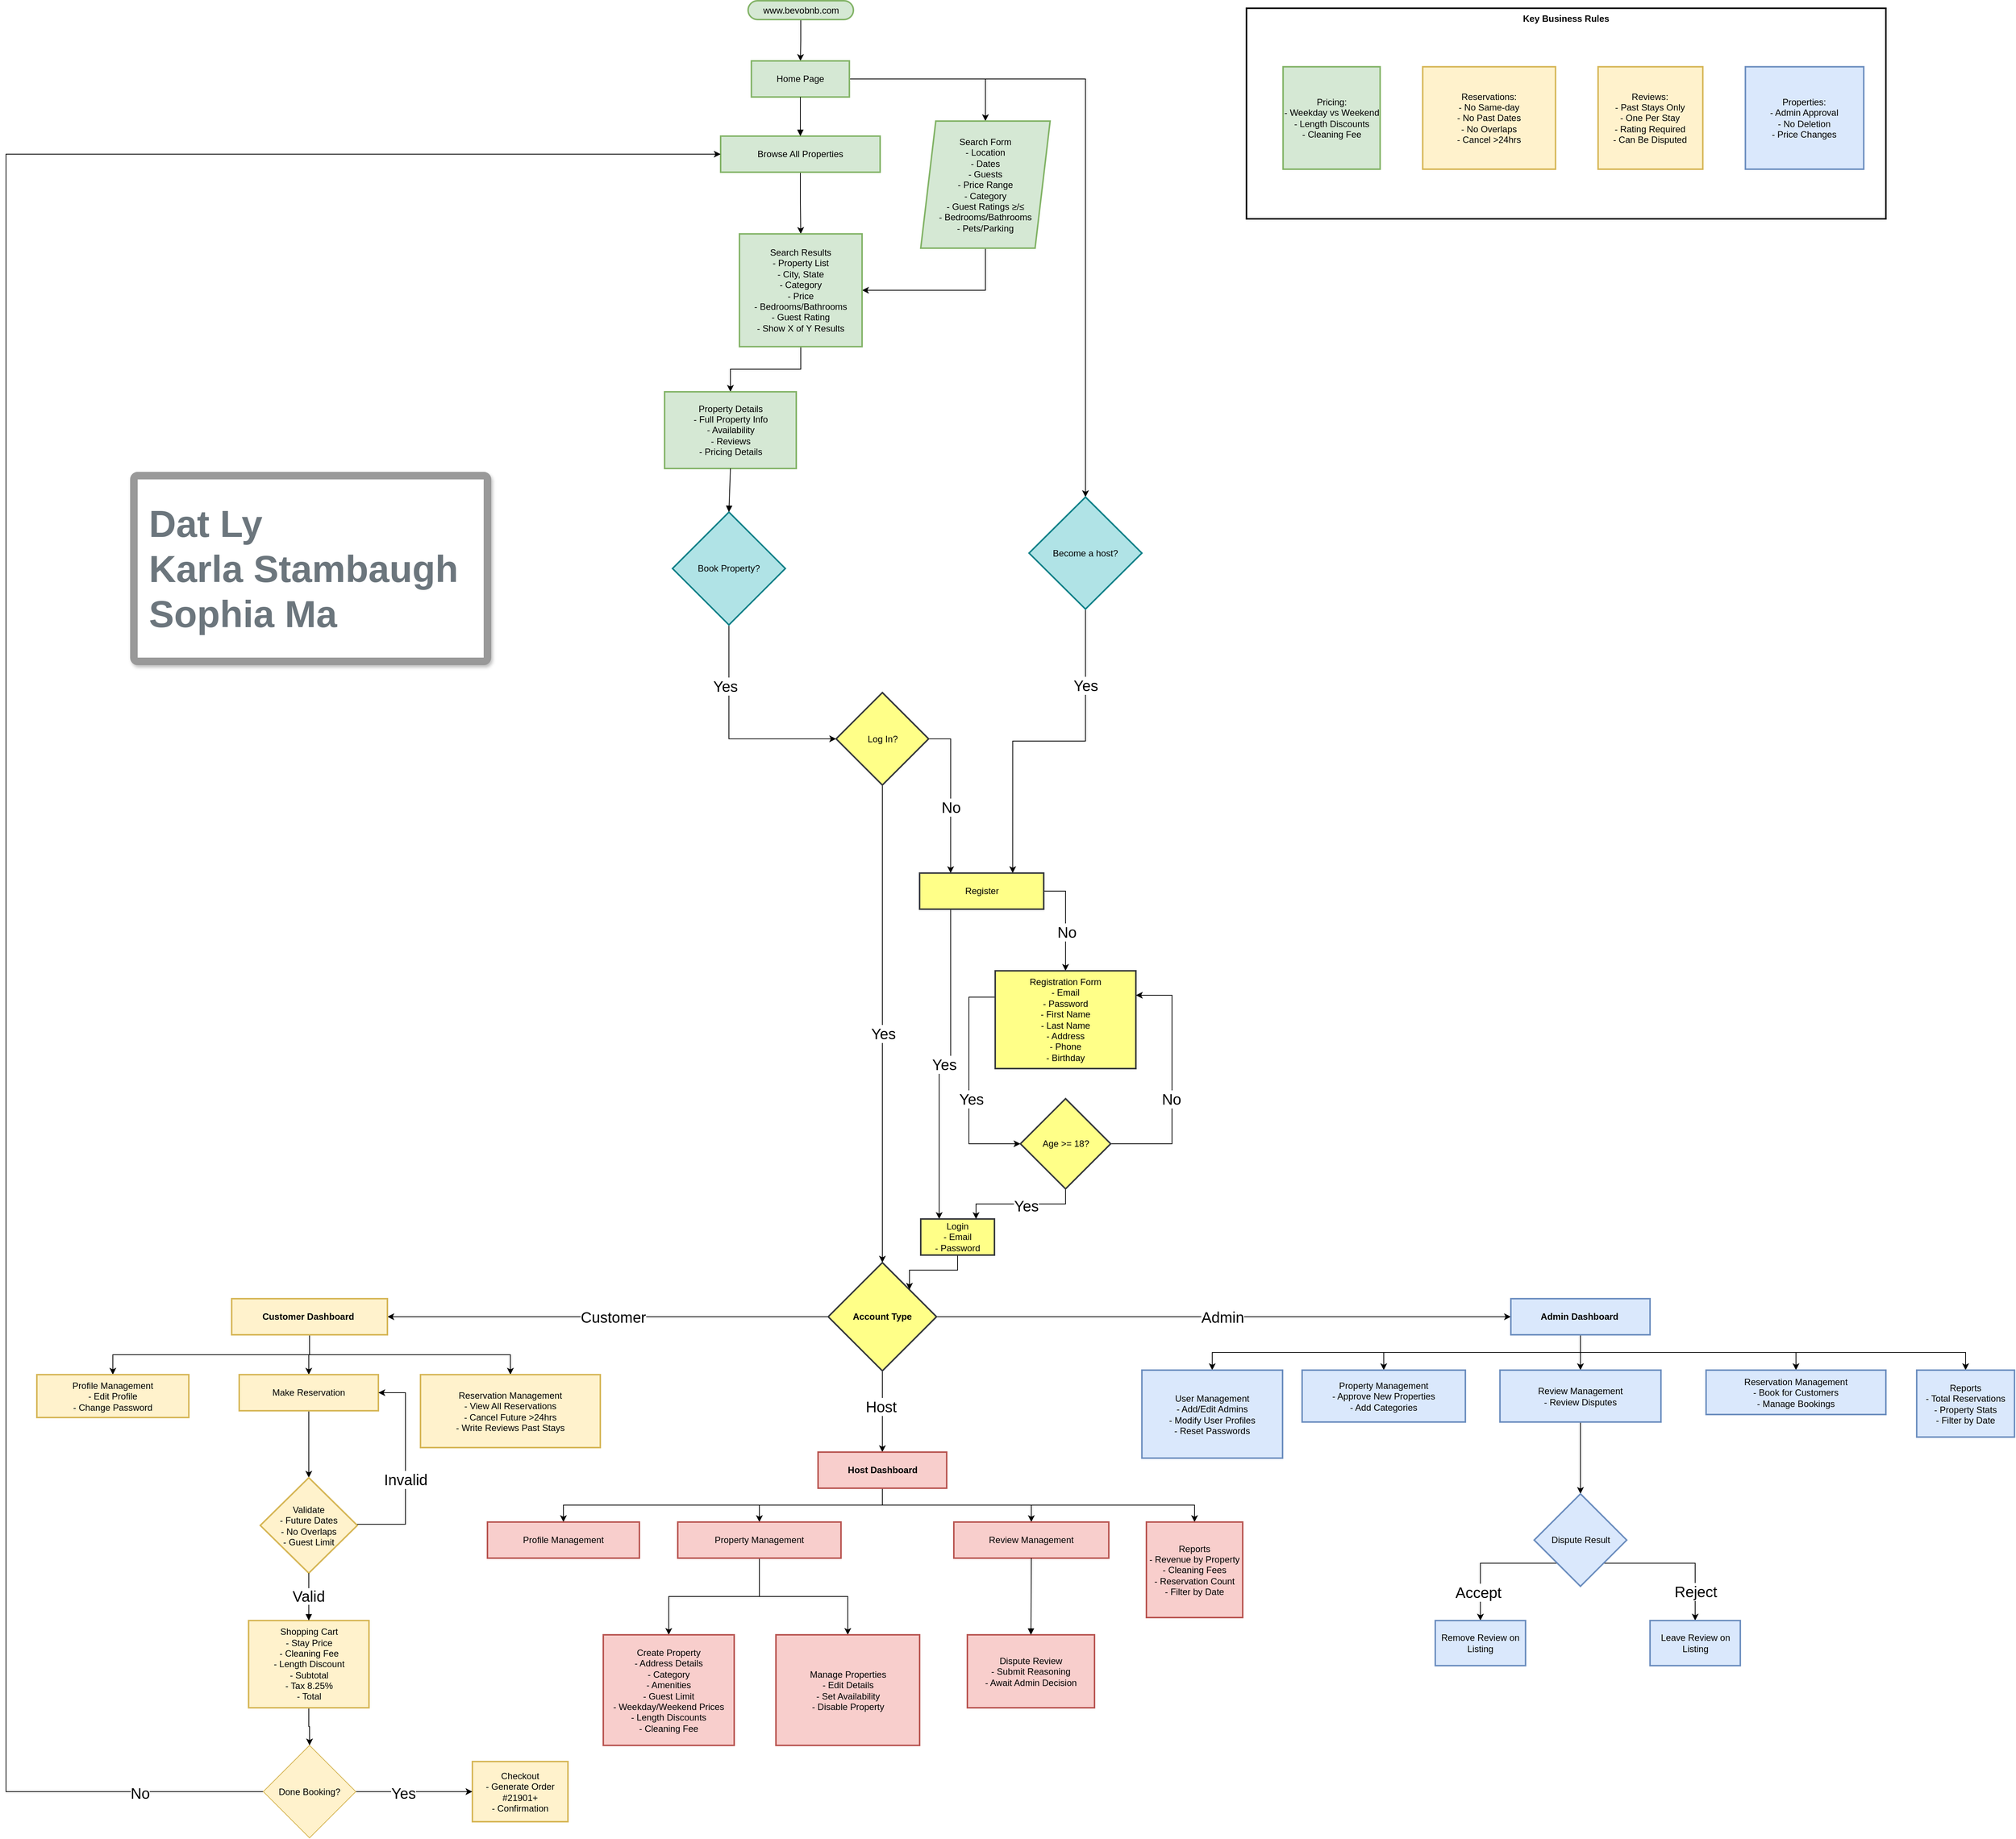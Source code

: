 <mxfile version="24.8.6">
  <diagram name="Page-1" id="edf60f1a-56cd-e834-aa8a-f176f3a09ee4">
    <mxGraphModel dx="344" dy="833" grid="1" gridSize="10" guides="1" tooltips="1" connect="1" arrows="1" fold="1" page="1" pageScale="1" pageWidth="1100" pageHeight="850" background="#ffffff" math="0" shadow="0">
      <root>
        <mxCell id="0" />
        <mxCell id="1" parent="0" />
        <mxCell id="Gl0--Jm81ZW1MnWWy5Dy-243" value="Key Business Rules" style="whiteSpace=wrap;strokeWidth=2;verticalAlign=top;fontStyle=1" parent="1" vertex="1">
          <mxGeometry x="2809" y="790" width="850" height="280" as="geometry" />
        </mxCell>
        <mxCell id="Gl0--Jm81ZW1MnWWy5Dy-244" value="Pricing:&#xa;            - Weekday vs Weekend&#xa;            - Length Discounts&#xa;            - Cleaning Fee" style="whiteSpace=wrap;strokeWidth=2;fillColor=#d5e8d4;strokeColor=#82b366;" parent="Gl0--Jm81ZW1MnWWy5Dy-243" vertex="1">
          <mxGeometry x="48.668" y="77.778" width="129.028" height="136.204" as="geometry" />
        </mxCell>
        <mxCell id="Gl0--Jm81ZW1MnWWy5Dy-245" value="Reservations:&#xa;            - No Same-day&#xa;            - No Past Dates&#xa;            - No Overlaps&#xa;            - Cancel &gt;24hrs" style="whiteSpace=wrap;strokeWidth=2;fillColor=#fff2cc;strokeColor=#d6b656;" parent="Gl0--Jm81ZW1MnWWy5Dy-243" vertex="1">
          <mxGeometry x="234.288" y="77.778" width="176.565" height="136.204" as="geometry" />
        </mxCell>
        <mxCell id="Gl0--Jm81ZW1MnWWy5Dy-246" value="Reviews:&#xa;            - Past Stays Only&#xa;            - One Per Stay&#xa;            - Rating Required&#xa;            - Can Be Disputed" style="whiteSpace=wrap;strokeWidth=2;fillColor=#fff2cc;strokeColor=#d6b656;" parent="Gl0--Jm81ZW1MnWWy5Dy-243" vertex="1">
          <mxGeometry x="467.443" y="77.778" width="139.214" height="136.204" as="geometry" />
        </mxCell>
        <mxCell id="Gl0--Jm81ZW1MnWWy5Dy-247" value="Properties:&#xa;            - Admin Approval&#xa;            - No Deletion&#xa;            - Price Changes" style="whiteSpace=wrap;strokeWidth=2;fillColor=#dae8fc;strokeColor=#6c8ebf;" parent="Gl0--Jm81ZW1MnWWy5Dy-243" vertex="1">
          <mxGeometry x="663.249" y="77.778" width="157.324" height="136.204" as="geometry" />
        </mxCell>
        <mxCell id="Gl0--Jm81ZW1MnWWy5Dy-326" style="edgeStyle=orthogonalEdgeStyle;rounded=0;orthogonalLoop=1;jettySize=auto;html=1;exitX=0.5;exitY=1;exitDx=0;exitDy=0;" parent="1" source="Gl0--Jm81ZW1MnWWy5Dy-248" target="Gl0--Jm81ZW1MnWWy5Dy-249" edge="1">
          <mxGeometry relative="1" as="geometry" />
        </mxCell>
        <mxCell id="Gl0--Jm81ZW1MnWWy5Dy-248" value="www.bevobnb.com" style="rounded=1;whiteSpace=wrap;arcSize=50;strokeWidth=2;fillColor=#d5e8d4;strokeColor=#82b366;" parent="1" vertex="1">
          <mxGeometry x="2146.5" y="780" width="140" height="25" as="geometry" />
        </mxCell>
        <mxCell id="iuBZZuS8pLZ8sflKGtsd-25" style="edgeStyle=orthogonalEdgeStyle;rounded=0;orthogonalLoop=1;jettySize=auto;html=1;exitX=1;exitY=0.5;exitDx=0;exitDy=0;entryX=0.5;entryY=0;entryDx=0;entryDy=0;" edge="1" parent="1" source="Gl0--Jm81ZW1MnWWy5Dy-249" target="Gl0--Jm81ZW1MnWWy5Dy-250">
          <mxGeometry relative="1" as="geometry" />
        </mxCell>
        <mxCell id="iuBZZuS8pLZ8sflKGtsd-26" style="edgeStyle=orthogonalEdgeStyle;rounded=0;orthogonalLoop=1;jettySize=auto;html=1;exitX=1;exitY=0.5;exitDx=0;exitDy=0;entryX=0.5;entryY=0;entryDx=0;entryDy=0;" edge="1" parent="1" source="Gl0--Jm81ZW1MnWWy5Dy-249" target="Gl0--Jm81ZW1MnWWy5Dy-256">
          <mxGeometry relative="1" as="geometry" />
        </mxCell>
        <mxCell id="Gl0--Jm81ZW1MnWWy5Dy-249" value="Home Page" style="whiteSpace=wrap;strokeWidth=2;fillColor=#d5e8d4;strokeColor=#82b366;" parent="1" vertex="1">
          <mxGeometry x="2150.87" y="860" width="130.25" height="48" as="geometry" />
        </mxCell>
        <mxCell id="iuBZZuS8pLZ8sflKGtsd-28" style="edgeStyle=orthogonalEdgeStyle;rounded=0;orthogonalLoop=1;jettySize=auto;html=1;entryX=1;entryY=0.5;entryDx=0;entryDy=0;" edge="1" parent="1" source="Gl0--Jm81ZW1MnWWy5Dy-250" target="Gl0--Jm81ZW1MnWWy5Dy-252">
          <mxGeometry relative="1" as="geometry">
            <Array as="points">
              <mxPoint x="2462" y="1165" />
            </Array>
          </mxGeometry>
        </mxCell>
        <mxCell id="Gl0--Jm81ZW1MnWWy5Dy-250" value="Search Form&#xa;        - Location&#xa;        - Dates&#xa;        - Guests&#xa;        - Price Range&#xa;        - Category&#xa;        - Guest Ratings ≥/≤&#xa;        - Bedrooms/Bathrooms&#xa;        - Pets/Parking" style="shape=parallelogram;perimeter=parallelogramPerimeter;fixedSize=1;strokeWidth=2;whiteSpace=wrap;fillColor=#d5e8d4;strokeColor=#82b366;" parent="1" vertex="1">
          <mxGeometry x="2376" y="940" width="172" height="169" as="geometry" />
        </mxCell>
        <mxCell id="iuBZZuS8pLZ8sflKGtsd-27" style="edgeStyle=orthogonalEdgeStyle;rounded=0;orthogonalLoop=1;jettySize=auto;html=1;exitX=0.5;exitY=1;exitDx=0;exitDy=0;entryX=0.5;entryY=0;entryDx=0;entryDy=0;" edge="1" parent="1" source="Gl0--Jm81ZW1MnWWy5Dy-251" target="Gl0--Jm81ZW1MnWWy5Dy-252">
          <mxGeometry relative="1" as="geometry" />
        </mxCell>
        <mxCell id="Gl0--Jm81ZW1MnWWy5Dy-251" value="Browse All Properties" style="whiteSpace=wrap;strokeWidth=2;fillColor=#d5e8d4;strokeColor=#82b366;" parent="1" vertex="1">
          <mxGeometry x="2110" y="960" width="212" height="48" as="geometry" />
        </mxCell>
        <mxCell id="Gl0--Jm81ZW1MnWWy5Dy-423" style="edgeStyle=orthogonalEdgeStyle;rounded=0;orthogonalLoop=1;jettySize=auto;html=1;exitX=0.5;exitY=1;exitDx=0;exitDy=0;entryX=0.5;entryY=0;entryDx=0;entryDy=0;" parent="1" source="Gl0--Jm81ZW1MnWWy5Dy-252" target="Gl0--Jm81ZW1MnWWy5Dy-253" edge="1">
          <mxGeometry relative="1" as="geometry" />
        </mxCell>
        <mxCell id="Gl0--Jm81ZW1MnWWy5Dy-252" value="Search Results&#xa;        - Property List&#xa;        - City, State&#xa;        - Category&#xa;        - Price&#xa;        - Bedrooms/Bathrooms&#xa;        - Guest Rating&#xa;        - Show X of Y Results" style="whiteSpace=wrap;strokeWidth=2;fillColor=#d5e8d4;strokeColor=#82b366;" parent="1" vertex="1">
          <mxGeometry x="2135" y="1090" width="163" height="150" as="geometry" />
        </mxCell>
        <mxCell id="Gl0--Jm81ZW1MnWWy5Dy-253" value="Property Details&#xa;        - Full Property Info&#xa;        - Availability&#xa;        - Reviews&#xa;        - Pricing Details" style="whiteSpace=wrap;strokeWidth=2;fillColor=#d5e8d4;strokeColor=#82b366;" parent="1" vertex="1">
          <mxGeometry x="2035.5" y="1300" width="175" height="102" as="geometry" />
        </mxCell>
        <mxCell id="Gl0--Jm81ZW1MnWWy5Dy-427" style="edgeStyle=orthogonalEdgeStyle;rounded=0;orthogonalLoop=1;jettySize=auto;html=1;exitX=0.5;exitY=1;exitDx=0;exitDy=0;entryX=0;entryY=0.5;entryDx=0;entryDy=0;" parent="1" source="Gl0--Jm81ZW1MnWWy5Dy-254" target="Gl0--Jm81ZW1MnWWy5Dy-255" edge="1">
          <mxGeometry relative="1" as="geometry" />
        </mxCell>
        <mxCell id="Gl0--Jm81ZW1MnWWy5Dy-435" value="&lt;span style=&quot;font-size: 20px;&quot;&gt;Yes&lt;/span&gt;" style="edgeLabel;html=1;align=center;verticalAlign=middle;resizable=0;points=[];fontSize=20;fontStyle=0" parent="Gl0--Jm81ZW1MnWWy5Dy-427" vertex="1" connectable="0">
          <mxGeometry x="-0.459" y="-5" relative="1" as="geometry">
            <mxPoint y="1" as="offset" />
          </mxGeometry>
        </mxCell>
        <mxCell id="Gl0--Jm81ZW1MnWWy5Dy-254" value="Book Property?" style="rhombus;strokeWidth=2;whiteSpace=wrap;fillColor=#b0e3e6;strokeColor=#0e8088;" parent="1" vertex="1">
          <mxGeometry x="2046" y="1460" width="150" height="150" as="geometry" />
        </mxCell>
        <mxCell id="Gl0--Jm81ZW1MnWWy5Dy-447" style="edgeStyle=orthogonalEdgeStyle;rounded=0;orthogonalLoop=1;jettySize=auto;html=1;exitX=0.5;exitY=1;exitDx=0;exitDy=0;entryX=0.5;entryY=0;entryDx=0;entryDy=0;" parent="1" source="Gl0--Jm81ZW1MnWWy5Dy-255" target="Gl0--Jm81ZW1MnWWy5Dy-259" edge="1">
          <mxGeometry relative="1" as="geometry" />
        </mxCell>
        <mxCell id="Gl0--Jm81ZW1MnWWy5Dy-489" value="Yes" style="edgeLabel;html=1;align=center;verticalAlign=middle;resizable=0;points=[];fontSize=20;" parent="Gl0--Jm81ZW1MnWWy5Dy-447" vertex="1" connectable="0">
          <mxGeometry x="0.036" y="1" relative="1" as="geometry">
            <mxPoint y="1" as="offset" />
          </mxGeometry>
        </mxCell>
        <mxCell id="iuBZZuS8pLZ8sflKGtsd-30" style="edgeStyle=orthogonalEdgeStyle;rounded=0;orthogonalLoop=1;jettySize=auto;html=1;exitX=1;exitY=0.5;exitDx=0;exitDy=0;entryX=0.25;entryY=0;entryDx=0;entryDy=0;" edge="1" parent="1" source="Gl0--Jm81ZW1MnWWy5Dy-255" target="Gl0--Jm81ZW1MnWWy5Dy-258">
          <mxGeometry relative="1" as="geometry" />
        </mxCell>
        <mxCell id="iuBZZuS8pLZ8sflKGtsd-41" value="No" style="edgeLabel;html=1;align=center;verticalAlign=middle;resizable=0;points=[];fontSize=20;" vertex="1" connectable="0" parent="iuBZZuS8pLZ8sflKGtsd-30">
          <mxGeometry x="0.151" relative="1" as="geometry">
            <mxPoint as="offset" />
          </mxGeometry>
        </mxCell>
        <mxCell id="Gl0--Jm81ZW1MnWWy5Dy-255" value="Log In?" style="rhombus;strokeWidth=2;whiteSpace=wrap;fillColor=#ffff88;strokeColor=#36393d;" parent="1" vertex="1">
          <mxGeometry x="2263.5" y="1700" width="123" height="123" as="geometry" />
        </mxCell>
        <mxCell id="iuBZZuS8pLZ8sflKGtsd-21" style="edgeStyle=orthogonalEdgeStyle;rounded=0;orthogonalLoop=1;jettySize=auto;html=1;entryX=0.75;entryY=0;entryDx=0;entryDy=0;" edge="1" parent="1" source="Gl0--Jm81ZW1MnWWy5Dy-256" target="Gl0--Jm81ZW1MnWWy5Dy-258">
          <mxGeometry relative="1" as="geometry" />
        </mxCell>
        <mxCell id="iuBZZuS8pLZ8sflKGtsd-40" value="Yes" style="edgeLabel;html=1;align=center;verticalAlign=middle;resizable=0;points=[];fontSize=20;" vertex="1" connectable="0" parent="iuBZZuS8pLZ8sflKGtsd-21">
          <mxGeometry x="-0.556" y="-3" relative="1" as="geometry">
            <mxPoint x="3" y="1" as="offset" />
          </mxGeometry>
        </mxCell>
        <mxCell id="Gl0--Jm81ZW1MnWWy5Dy-256" value="Become a host?" style="rhombus;strokeWidth=2;whiteSpace=wrap;fillColor=#b0e3e6;strokeColor=#0e8088;" parent="1" vertex="1">
          <mxGeometry x="2520" y="1440" width="150" height="149" as="geometry" />
        </mxCell>
        <mxCell id="Gl0--Jm81ZW1MnWWy5Dy-448" style="edgeStyle=orthogonalEdgeStyle;rounded=0;orthogonalLoop=1;jettySize=auto;html=1;exitX=0.25;exitY=1;exitDx=0;exitDy=0;entryX=0.25;entryY=0;entryDx=0;entryDy=0;" parent="1" source="Gl0--Jm81ZW1MnWWy5Dy-258" target="Gl0--Jm81ZW1MnWWy5Dy-261" edge="1">
          <mxGeometry relative="1" as="geometry" />
        </mxCell>
        <mxCell id="Gl0--Jm81ZW1MnWWy5Dy-495" value="Yes" style="edgeLabel;html=1;align=center;verticalAlign=middle;resizable=0;points=[];fontSize=20;" parent="Gl0--Jm81ZW1MnWWy5Dy-448" vertex="1" connectable="0">
          <mxGeometry x="0.008" relative="1" as="geometry">
            <mxPoint as="offset" />
          </mxGeometry>
        </mxCell>
        <mxCell id="Gl0--Jm81ZW1MnWWy5Dy-493" style="edgeStyle=orthogonalEdgeStyle;rounded=0;orthogonalLoop=1;jettySize=auto;html=1;exitX=1;exitY=0.5;exitDx=0;exitDy=0;entryX=0.5;entryY=0;entryDx=0;entryDy=0;" parent="1" source="Gl0--Jm81ZW1MnWWy5Dy-258" target="Gl0--Jm81ZW1MnWWy5Dy-260" edge="1">
          <mxGeometry relative="1" as="geometry" />
        </mxCell>
        <mxCell id="Gl0--Jm81ZW1MnWWy5Dy-494" value="No" style="edgeLabel;html=1;align=center;verticalAlign=middle;resizable=0;points=[];fontSize=20;" parent="Gl0--Jm81ZW1MnWWy5Dy-493" vertex="1" connectable="0">
          <mxGeometry x="0.227" y="1" relative="1" as="geometry">
            <mxPoint as="offset" />
          </mxGeometry>
        </mxCell>
        <mxCell id="Gl0--Jm81ZW1MnWWy5Dy-258" value="Register" style="whiteSpace=wrap;strokeWidth=2;fillColor=#ffff88;strokeColor=#36393d;" parent="1" vertex="1">
          <mxGeometry x="2374.5" y="1940" width="165" height="48" as="geometry" />
        </mxCell>
        <mxCell id="Gl0--Jm81ZW1MnWWy5Dy-472" style="edgeStyle=orthogonalEdgeStyle;rounded=0;orthogonalLoop=1;jettySize=auto;html=1;exitX=0.5;exitY=1;exitDx=0;exitDy=0;entryX=0.5;entryY=0;entryDx=0;entryDy=0;" parent="1" source="Gl0--Jm81ZW1MnWWy5Dy-259" target="Gl0--Jm81ZW1MnWWy5Dy-264" edge="1">
          <mxGeometry relative="1" as="geometry" />
        </mxCell>
        <mxCell id="Gl0--Jm81ZW1MnWWy5Dy-486" value="Host" style="edgeLabel;html=1;align=center;verticalAlign=middle;resizable=0;points=[];fontSize=20;" parent="Gl0--Jm81ZW1MnWWy5Dy-472" vertex="1" connectable="0">
          <mxGeometry x="-0.136" y="-2" relative="1" as="geometry">
            <mxPoint as="offset" />
          </mxGeometry>
        </mxCell>
        <mxCell id="Gl0--Jm81ZW1MnWWy5Dy-479" style="edgeStyle=orthogonalEdgeStyle;rounded=0;orthogonalLoop=1;jettySize=auto;html=1;exitX=1;exitY=0.5;exitDx=0;exitDy=0;entryX=0;entryY=0.5;entryDx=0;entryDy=0;" parent="1" source="Gl0--Jm81ZW1MnWWy5Dy-259" target="Gl0--Jm81ZW1MnWWy5Dy-265" edge="1">
          <mxGeometry relative="1" as="geometry" />
        </mxCell>
        <mxCell id="Gl0--Jm81ZW1MnWWy5Dy-487" value="Admin" style="edgeLabel;html=1;align=center;verticalAlign=middle;resizable=0;points=[];fontSize=20;" parent="Gl0--Jm81ZW1MnWWy5Dy-479" vertex="1" connectable="0">
          <mxGeometry x="-0.002" relative="1" as="geometry">
            <mxPoint x="-1" as="offset" />
          </mxGeometry>
        </mxCell>
        <mxCell id="Gl0--Jm81ZW1MnWWy5Dy-483" style="edgeStyle=orthogonalEdgeStyle;rounded=0;orthogonalLoop=1;jettySize=auto;html=1;exitX=0;exitY=0.5;exitDx=0;exitDy=0;entryX=1;entryY=0.5;entryDx=0;entryDy=0;" parent="1" source="Gl0--Jm81ZW1MnWWy5Dy-259" target="Gl0--Jm81ZW1MnWWy5Dy-263" edge="1">
          <mxGeometry relative="1" as="geometry" />
        </mxCell>
        <mxCell id="Gl0--Jm81ZW1MnWWy5Dy-484" value="Customer" style="edgeLabel;html=1;align=center;verticalAlign=middle;resizable=0;points=[];fontSize=20;" parent="Gl0--Jm81ZW1MnWWy5Dy-483" vertex="1" connectable="0">
          <mxGeometry x="-0.022" relative="1" as="geometry">
            <mxPoint as="offset" />
          </mxGeometry>
        </mxCell>
        <mxCell id="Gl0--Jm81ZW1MnWWy5Dy-259" value="Account Type" style="rhombus;strokeWidth=2;whiteSpace=wrap;fillColor=#ffff88;strokeColor=#36393d;fontStyle=1" parent="1" vertex="1">
          <mxGeometry x="2253" y="2458" width="144" height="144" as="geometry" />
        </mxCell>
        <mxCell id="Gl0--Jm81ZW1MnWWy5Dy-438" style="edgeStyle=orthogonalEdgeStyle;rounded=0;orthogonalLoop=1;jettySize=auto;html=1;exitX=0;exitY=0.5;exitDx=0;exitDy=0;entryX=0;entryY=0.5;entryDx=0;entryDy=0;" parent="1" source="Gl0--Jm81ZW1MnWWy5Dy-260" target="Gl0--Jm81ZW1MnWWy5Dy-262" edge="1">
          <mxGeometry relative="1" as="geometry">
            <Array as="points">
              <mxPoint x="2440" y="2105" />
              <mxPoint x="2440" y="2300" />
            </Array>
          </mxGeometry>
        </mxCell>
        <mxCell id="Gl0--Jm81ZW1MnWWy5Dy-491" value="Yes" style="edgeLabel;html=1;align=center;verticalAlign=middle;resizable=0;points=[];fontSize=20;" parent="Gl0--Jm81ZW1MnWWy5Dy-438" vertex="1" connectable="0">
          <mxGeometry x="0.179" y="3" relative="1" as="geometry">
            <mxPoint y="6" as="offset" />
          </mxGeometry>
        </mxCell>
        <mxCell id="Gl0--Jm81ZW1MnWWy5Dy-260" value="Registration Form&#xa;        - Email&#xa;        - Password&#xa;        - First Name&#xa;        - Last Name&#xa;        - Address&#xa;        - Phone&#xa;        - Birthday" style="whiteSpace=wrap;strokeWidth=2;fillColor=#ffff88;strokeColor=#36393d;" parent="1" vertex="1">
          <mxGeometry x="2475" y="2070" width="187" height="130" as="geometry" />
        </mxCell>
        <mxCell id="Gl0--Jm81ZW1MnWWy5Dy-499" style="edgeStyle=orthogonalEdgeStyle;rounded=0;orthogonalLoop=1;jettySize=auto;html=1;exitX=0.5;exitY=1;exitDx=0;exitDy=0;entryX=1;entryY=0;entryDx=0;entryDy=0;" parent="1" source="Gl0--Jm81ZW1MnWWy5Dy-261" target="Gl0--Jm81ZW1MnWWy5Dy-259" edge="1">
          <mxGeometry relative="1" as="geometry" />
        </mxCell>
        <mxCell id="Gl0--Jm81ZW1MnWWy5Dy-261" value="Login&#xa;        - Email&#xa;        - Password" style="whiteSpace=wrap;strokeWidth=2;fillColor=#ffff88;strokeColor=#36393d;" parent="1" vertex="1">
          <mxGeometry x="2376" y="2400" width="98" height="48" as="geometry" />
        </mxCell>
        <mxCell id="Gl0--Jm81ZW1MnWWy5Dy-441" style="edgeStyle=orthogonalEdgeStyle;rounded=0;orthogonalLoop=1;jettySize=auto;html=1;exitX=0.5;exitY=1;exitDx=0;exitDy=0;entryX=0.75;entryY=0;entryDx=0;entryDy=0;" parent="1" source="Gl0--Jm81ZW1MnWWy5Dy-262" target="Gl0--Jm81ZW1MnWWy5Dy-261" edge="1">
          <mxGeometry relative="1" as="geometry" />
        </mxCell>
        <mxCell id="Gl0--Jm81ZW1MnWWy5Dy-492" value="Yes" style="edgeLabel;html=1;align=center;verticalAlign=middle;resizable=0;points=[];fontSize=20;" parent="Gl0--Jm81ZW1MnWWy5Dy-441" vertex="1" connectable="0">
          <mxGeometry x="-0.088" y="2" relative="1" as="geometry">
            <mxPoint as="offset" />
          </mxGeometry>
        </mxCell>
        <mxCell id="iuBZZuS8pLZ8sflKGtsd-1" style="edgeStyle=orthogonalEdgeStyle;rounded=0;orthogonalLoop=1;jettySize=auto;html=1;exitX=1;exitY=0.5;exitDx=0;exitDy=0;entryX=1;entryY=0.25;entryDx=0;entryDy=0;" edge="1" parent="1" source="Gl0--Jm81ZW1MnWWy5Dy-262" target="Gl0--Jm81ZW1MnWWy5Dy-260">
          <mxGeometry relative="1" as="geometry">
            <Array as="points">
              <mxPoint x="2710" y="2300" />
              <mxPoint x="2710" y="2103" />
            </Array>
          </mxGeometry>
        </mxCell>
        <mxCell id="iuBZZuS8pLZ8sflKGtsd-2" value="No" style="edgeLabel;html=1;align=center;verticalAlign=middle;resizable=0;points=[];fontSize=20;" vertex="1" connectable="0" parent="iuBZZuS8pLZ8sflKGtsd-1">
          <mxGeometry x="-0.132" y="1" relative="1" as="geometry">
            <mxPoint as="offset" />
          </mxGeometry>
        </mxCell>
        <mxCell id="Gl0--Jm81ZW1MnWWy5Dy-262" value="Age &gt;= 18?" style="rhombus;strokeWidth=2;whiteSpace=wrap;fillColor=#ffff88;strokeColor=#36393d;" parent="1" vertex="1">
          <mxGeometry x="2508.5" y="2240" width="120" height="120" as="geometry" />
        </mxCell>
        <mxCell id="Gl0--Jm81ZW1MnWWy5Dy-460" style="edgeStyle=orthogonalEdgeStyle;rounded=0;orthogonalLoop=1;jettySize=auto;html=1;exitX=0.5;exitY=1;exitDx=0;exitDy=0;entryX=0.5;entryY=0;entryDx=0;entryDy=0;" parent="1" source="Gl0--Jm81ZW1MnWWy5Dy-263" target="Gl0--Jm81ZW1MnWWy5Dy-266" edge="1">
          <mxGeometry relative="1" as="geometry" />
        </mxCell>
        <mxCell id="Gl0--Jm81ZW1MnWWy5Dy-461" style="edgeStyle=orthogonalEdgeStyle;rounded=0;orthogonalLoop=1;jettySize=auto;html=1;exitX=0.5;exitY=1;exitDx=0;exitDy=0;entryX=0.5;entryY=0;entryDx=0;entryDy=0;" parent="1" source="Gl0--Jm81ZW1MnWWy5Dy-263" target="Gl0--Jm81ZW1MnWWy5Dy-271" edge="1">
          <mxGeometry relative="1" as="geometry" />
        </mxCell>
        <mxCell id="nBESaj2UrZ36M0XSEKyE-3" style="edgeStyle=orthogonalEdgeStyle;rounded=0;orthogonalLoop=1;jettySize=auto;html=1;exitX=0.5;exitY=1;exitDx=0;exitDy=0;" parent="1" source="Gl0--Jm81ZW1MnWWy5Dy-263" target="Gl0--Jm81ZW1MnWWy5Dy-267" edge="1">
          <mxGeometry relative="1" as="geometry" />
        </mxCell>
        <mxCell id="Gl0--Jm81ZW1MnWWy5Dy-263" value="Customer Dashboard " style="whiteSpace=wrap;strokeWidth=2;fillColor=#fff2cc;strokeColor=#d6b656;fontStyle=1" parent="1" vertex="1">
          <mxGeometry x="1460" y="2506" width="207" height="48" as="geometry" />
        </mxCell>
        <mxCell id="Gl0--Jm81ZW1MnWWy5Dy-455" style="edgeStyle=orthogonalEdgeStyle;rounded=0;orthogonalLoop=1;jettySize=auto;html=1;exitX=0.5;exitY=1;exitDx=0;exitDy=0;entryX=0.5;entryY=0;entryDx=0;entryDy=0;" parent="1" source="Gl0--Jm81ZW1MnWWy5Dy-264" target="Gl0--Jm81ZW1MnWWy5Dy-272" edge="1">
          <mxGeometry relative="1" as="geometry" />
        </mxCell>
        <mxCell id="Gl0--Jm81ZW1MnWWy5Dy-456" style="edgeStyle=orthogonalEdgeStyle;rounded=0;orthogonalLoop=1;jettySize=auto;html=1;exitX=0.5;exitY=1;exitDx=0;exitDy=0;" parent="1" source="Gl0--Jm81ZW1MnWWy5Dy-264" target="Gl0--Jm81ZW1MnWWy5Dy-273" edge="1">
          <mxGeometry relative="1" as="geometry" />
        </mxCell>
        <mxCell id="Gl0--Jm81ZW1MnWWy5Dy-458" style="edgeStyle=orthogonalEdgeStyle;rounded=0;orthogonalLoop=1;jettySize=auto;html=1;exitX=0.5;exitY=1;exitDx=0;exitDy=0;entryX=0.5;entryY=0;entryDx=0;entryDy=0;" parent="1" source="Gl0--Jm81ZW1MnWWy5Dy-264" target="Gl0--Jm81ZW1MnWWy5Dy-276" edge="1">
          <mxGeometry relative="1" as="geometry" />
        </mxCell>
        <mxCell id="Gl0--Jm81ZW1MnWWy5Dy-459" style="edgeStyle=orthogonalEdgeStyle;rounded=0;orthogonalLoop=1;jettySize=auto;html=1;exitX=0.5;exitY=1;exitDx=0;exitDy=0;entryX=0.5;entryY=0;entryDx=0;entryDy=0;" parent="1" source="Gl0--Jm81ZW1MnWWy5Dy-264" target="Gl0--Jm81ZW1MnWWy5Dy-278" edge="1">
          <mxGeometry relative="1" as="geometry" />
        </mxCell>
        <mxCell id="Gl0--Jm81ZW1MnWWy5Dy-264" value="Host Dashboard" style="whiteSpace=wrap;strokeWidth=2;fillColor=#f8cecc;strokeColor=#b85450;fontStyle=1" parent="1" vertex="1">
          <mxGeometry x="2239.5" y="2710" width="171" height="48" as="geometry" />
        </mxCell>
        <mxCell id="Gl0--Jm81ZW1MnWWy5Dy-464" style="edgeStyle=orthogonalEdgeStyle;rounded=0;orthogonalLoop=1;jettySize=auto;html=1;exitX=0.5;exitY=1;exitDx=0;exitDy=0;entryX=0.5;entryY=0;entryDx=0;entryDy=0;" parent="1" source="Gl0--Jm81ZW1MnWWy5Dy-265" target="Gl0--Jm81ZW1MnWWy5Dy-279" edge="1">
          <mxGeometry relative="1" as="geometry" />
        </mxCell>
        <mxCell id="Gl0--Jm81ZW1MnWWy5Dy-465" style="edgeStyle=orthogonalEdgeStyle;rounded=0;orthogonalLoop=1;jettySize=auto;html=1;exitX=0.5;exitY=1;exitDx=0;exitDy=0;entryX=0.5;entryY=0;entryDx=0;entryDy=0;" parent="1" source="Gl0--Jm81ZW1MnWWy5Dy-265" target="Gl0--Jm81ZW1MnWWy5Dy-280" edge="1">
          <mxGeometry relative="1" as="geometry" />
        </mxCell>
        <mxCell id="Gl0--Jm81ZW1MnWWy5Dy-466" style="edgeStyle=orthogonalEdgeStyle;rounded=0;orthogonalLoop=1;jettySize=auto;html=1;exitX=0.5;exitY=1;exitDx=0;exitDy=0;entryX=0.5;entryY=0;entryDx=0;entryDy=0;" parent="1" source="Gl0--Jm81ZW1MnWWy5Dy-265" target="Gl0--Jm81ZW1MnWWy5Dy-281" edge="1">
          <mxGeometry relative="1" as="geometry" />
        </mxCell>
        <mxCell id="Gl0--Jm81ZW1MnWWy5Dy-467" style="edgeStyle=orthogonalEdgeStyle;rounded=0;orthogonalLoop=1;jettySize=auto;html=1;exitX=0.5;exitY=1;exitDx=0;exitDy=0;entryX=0.5;entryY=0;entryDx=0;entryDy=0;" parent="1" source="Gl0--Jm81ZW1MnWWy5Dy-265" target="Gl0--Jm81ZW1MnWWy5Dy-282" edge="1">
          <mxGeometry relative="1" as="geometry" />
        </mxCell>
        <mxCell id="Gl0--Jm81ZW1MnWWy5Dy-468" style="edgeStyle=orthogonalEdgeStyle;rounded=0;orthogonalLoop=1;jettySize=auto;html=1;exitX=0.5;exitY=1;exitDx=0;exitDy=0;entryX=0.5;entryY=0;entryDx=0;entryDy=0;" parent="1" source="Gl0--Jm81ZW1MnWWy5Dy-265" target="Gl0--Jm81ZW1MnWWy5Dy-283" edge="1">
          <mxGeometry relative="1" as="geometry" />
        </mxCell>
        <mxCell id="Gl0--Jm81ZW1MnWWy5Dy-265" value="Admin Dashboard " style="whiteSpace=wrap;strokeWidth=2;fillColor=#dae8fc;strokeColor=#6c8ebf;fontStyle=1" parent="1" vertex="1">
          <mxGeometry x="3160.5" y="2506" width="185" height="48" as="geometry" />
        </mxCell>
        <mxCell id="Gl0--Jm81ZW1MnWWy5Dy-266" value="Profile Management&#xa;        - Edit Profile&#xa;        - Change Password" style="whiteSpace=wrap;strokeWidth=2;fillColor=#fff2cc;strokeColor=#d6b656;" parent="1" vertex="1">
          <mxGeometry x="1201" y="2607" width="202" height="57" as="geometry" />
        </mxCell>
        <mxCell id="Gl0--Jm81ZW1MnWWy5Dy-452" style="edgeStyle=orthogonalEdgeStyle;rounded=0;orthogonalLoop=1;jettySize=auto;html=1;exitX=0.5;exitY=1;exitDx=0;exitDy=0;" parent="1" source="Gl0--Jm81ZW1MnWWy5Dy-267" target="Gl0--Jm81ZW1MnWWy5Dy-268" edge="1">
          <mxGeometry relative="1" as="geometry" />
        </mxCell>
        <mxCell id="Gl0--Jm81ZW1MnWWy5Dy-267" value="Make Reservation" style="whiteSpace=wrap;strokeWidth=2;fillColor=#fff2cc;strokeColor=#d6b656;" parent="1" vertex="1">
          <mxGeometry x="1470" y="2607" width="185" height="48" as="geometry" />
        </mxCell>
        <mxCell id="Gl0--Jm81ZW1MnWWy5Dy-419" style="edgeStyle=orthogonalEdgeStyle;rounded=0;orthogonalLoop=1;jettySize=auto;html=1;exitX=1;exitY=0.5;exitDx=0;exitDy=0;entryX=1;entryY=0.5;entryDx=0;entryDy=0;" parent="1" source="Gl0--Jm81ZW1MnWWy5Dy-268" target="Gl0--Jm81ZW1MnWWy5Dy-267" edge="1">
          <mxGeometry relative="1" as="geometry">
            <Array as="points">
              <mxPoint x="1691" y="2806" />
              <mxPoint x="1691" y="2631" />
            </Array>
          </mxGeometry>
        </mxCell>
        <mxCell id="Gl0--Jm81ZW1MnWWy5Dy-488" value="Invalid" style="edgeLabel;html=1;align=center;verticalAlign=middle;resizable=0;points=[];fontSize=20;" parent="Gl0--Jm81ZW1MnWWy5Dy-419" vertex="1" connectable="0">
          <mxGeometry x="-0.093" relative="1" as="geometry">
            <mxPoint as="offset" />
          </mxGeometry>
        </mxCell>
        <mxCell id="Gl0--Jm81ZW1MnWWy5Dy-268" value="Validate&#xa;        - Future Dates&#xa;        - No Overlaps&#xa;        - Guest Limit" style="rhombus;strokeWidth=2;whiteSpace=wrap;fillColor=#fff2cc;strokeColor=#d6b656;" parent="1" vertex="1">
          <mxGeometry x="1498" y="2744" width="129" height="127" as="geometry" />
        </mxCell>
        <mxCell id="iuBZZuS8pLZ8sflKGtsd-4" style="edgeStyle=orthogonalEdgeStyle;rounded=0;orthogonalLoop=1;jettySize=auto;html=1;exitX=0.5;exitY=1;exitDx=0;exitDy=0;entryX=0.5;entryY=0;entryDx=0;entryDy=0;" edge="1" parent="1" source="Gl0--Jm81ZW1MnWWy5Dy-269" target="iuBZZuS8pLZ8sflKGtsd-3">
          <mxGeometry relative="1" as="geometry" />
        </mxCell>
        <mxCell id="Gl0--Jm81ZW1MnWWy5Dy-269" value="Shopping Cart&#xa;        - Stay Price&#xa;        - Cleaning Fee&#xa;        - Length Discount&#xa;        - Subtotal&#xa;        - Tax 8.25%&#xa;        - Total" style="whiteSpace=wrap;strokeWidth=2;fillColor=#fff2cc;strokeColor=#d6b656;" parent="1" vertex="1">
          <mxGeometry x="1482.5" y="2934" width="160" height="116" as="geometry" />
        </mxCell>
        <mxCell id="Gl0--Jm81ZW1MnWWy5Dy-270" value="Checkout&#xa;        - Generate Order #21901+&#xa;        - Confirmation" style="whiteSpace=wrap;strokeWidth=2;fillColor=#fff2cc;strokeColor=#d6b656;" parent="1" vertex="1">
          <mxGeometry x="1780" y="3121.5" width="127" height="80" as="geometry" />
        </mxCell>
        <mxCell id="Gl0--Jm81ZW1MnWWy5Dy-271" value="Reservation Management&#xa;        - View All Reservations&#xa;        - Cancel Future &gt;24hrs&#xa;        - Write Reviews Past Stays" style="whiteSpace=wrap;strokeWidth=2;fillColor=#fff2cc;strokeColor=#d6b656;" parent="1" vertex="1">
          <mxGeometry x="1711" y="2607" width="239" height="97" as="geometry" />
        </mxCell>
        <mxCell id="Gl0--Jm81ZW1MnWWy5Dy-272" value="Profile Management" style="whiteSpace=wrap;strokeWidth=2;fillColor=#f8cecc;strokeColor=#b85450;" parent="1" vertex="1">
          <mxGeometry x="1800" y="2803" width="202" height="48" as="geometry" />
        </mxCell>
        <mxCell id="Gl0--Jm81ZW1MnWWy5Dy-462" style="edgeStyle=orthogonalEdgeStyle;rounded=0;orthogonalLoop=1;jettySize=auto;html=1;exitX=0.5;exitY=1;exitDx=0;exitDy=0;entryX=0.5;entryY=0;entryDx=0;entryDy=0;" parent="1" source="Gl0--Jm81ZW1MnWWy5Dy-273" target="Gl0--Jm81ZW1MnWWy5Dy-274" edge="1">
          <mxGeometry relative="1" as="geometry" />
        </mxCell>
        <mxCell id="Gl0--Jm81ZW1MnWWy5Dy-463" style="edgeStyle=orthogonalEdgeStyle;rounded=0;orthogonalLoop=1;jettySize=auto;html=1;exitX=0.5;exitY=1;exitDx=0;exitDy=0;entryX=0.5;entryY=0;entryDx=0;entryDy=0;" parent="1" source="Gl0--Jm81ZW1MnWWy5Dy-273" target="Gl0--Jm81ZW1MnWWy5Dy-275" edge="1">
          <mxGeometry relative="1" as="geometry" />
        </mxCell>
        <mxCell id="Gl0--Jm81ZW1MnWWy5Dy-273" value="Property Management" style="whiteSpace=wrap;strokeWidth=2;fillColor=#f8cecc;strokeColor=#b85450;" parent="1" vertex="1">
          <mxGeometry x="2053" y="2803" width="217" height="48" as="geometry" />
        </mxCell>
        <mxCell id="Gl0--Jm81ZW1MnWWy5Dy-274" value="Create Property&#xa;        - Address Details&#xa;        - Category&#xa;        - Amenities&#xa;        - Guest Limit&#xa;        - Weekday/Weekend Prices&#xa;        - Length Discounts&#xa;        - Cleaning Fee" style="whiteSpace=wrap;strokeWidth=2;fillColor=#f8cecc;strokeColor=#b85450;" parent="1" vertex="1">
          <mxGeometry x="1954" y="2953" width="174" height="147" as="geometry" />
        </mxCell>
        <mxCell id="Gl0--Jm81ZW1MnWWy5Dy-275" value="Manage Properties&#xa;        - Edit Details&#xa;        - Set Availability&#xa;        - Disable Property" style="whiteSpace=wrap;strokeWidth=2;fillColor=#f8cecc;strokeColor=#b85450;" parent="1" vertex="1">
          <mxGeometry x="2183.5" y="2953" width="191" height="147" as="geometry" />
        </mxCell>
        <mxCell id="Gl0--Jm81ZW1MnWWy5Dy-276" value="Review Management" style="whiteSpace=wrap;strokeWidth=2;fillColor=#f8cecc;strokeColor=#b85450;" parent="1" vertex="1">
          <mxGeometry x="2420" y="2803" width="206" height="48" as="geometry" />
        </mxCell>
        <mxCell id="Gl0--Jm81ZW1MnWWy5Dy-277" value="Dispute Review&#xa;        - Submit Reasoning&#xa;        - Await Admin Decision" style="whiteSpace=wrap;strokeWidth=2;fillColor=#f8cecc;strokeColor=#b85450;" parent="1" vertex="1">
          <mxGeometry x="2438" y="2953" width="169" height="97" as="geometry" />
        </mxCell>
        <mxCell id="Gl0--Jm81ZW1MnWWy5Dy-278" value="Reports&#xa;        - Revenue by Property&#xa;        - Cleaning Fees&#xa;        - Reservation Count&#xa;        - Filter by Date" style="whiteSpace=wrap;strokeWidth=2;fillColor=#f8cecc;strokeColor=#b85450;" parent="1" vertex="1">
          <mxGeometry x="2676" y="2803" width="128" height="127" as="geometry" />
        </mxCell>
        <mxCell id="Gl0--Jm81ZW1MnWWy5Dy-279" value="User Management&#xa;        - Add/Edit Admins&#xa;        - Modify User Profiles&#xa;        - Reset Passwords" style="whiteSpace=wrap;strokeWidth=2;fillColor=#dae8fc;strokeColor=#6c8ebf;" parent="1" vertex="1">
          <mxGeometry x="2670" y="2601" width="187" height="117" as="geometry" />
        </mxCell>
        <mxCell id="Gl0--Jm81ZW1MnWWy5Dy-280" value="Property Management&#xa;        - Approve New Properties&#xa;        - Add Categories" style="whiteSpace=wrap;strokeWidth=2;fillColor=#dae8fc;strokeColor=#6c8ebf;" parent="1" vertex="1">
          <mxGeometry x="2883" y="2601" width="217" height="69" as="geometry" />
        </mxCell>
        <mxCell id="iuBZZuS8pLZ8sflKGtsd-10" value="" style="edgeStyle=orthogonalEdgeStyle;rounded=0;orthogonalLoop=1;jettySize=auto;html=1;" edge="1" parent="1" source="Gl0--Jm81ZW1MnWWy5Dy-281" target="iuBZZuS8pLZ8sflKGtsd-9">
          <mxGeometry relative="1" as="geometry" />
        </mxCell>
        <mxCell id="Gl0--Jm81ZW1MnWWy5Dy-281" value="Review Management&#xa;        - Review Disputes" style="whiteSpace=wrap;strokeWidth=2;fillColor=#dae8fc;strokeColor=#6c8ebf;" parent="1" vertex="1">
          <mxGeometry x="3146" y="2601" width="214" height="69" as="geometry" />
        </mxCell>
        <mxCell id="Gl0--Jm81ZW1MnWWy5Dy-282" value="Reservation Management&#xa;        - Book for Customers&#xa;        - Manage Bookings" style="whiteSpace=wrap;strokeWidth=2;fillColor=#dae8fc;strokeColor=#6c8ebf;" parent="1" vertex="1">
          <mxGeometry x="3420" y="2601" width="239" height="59" as="geometry" />
        </mxCell>
        <mxCell id="Gl0--Jm81ZW1MnWWy5Dy-283" value="Reports&#xa;        - Total Reservations &#xa;        - Property Stats&#xa;        - Filter by Date" style="whiteSpace=wrap;strokeWidth=2;fillColor=#dae8fc;strokeColor=#6c8ebf;" parent="1" vertex="1">
          <mxGeometry x="3700" y="2601" width="130" height="89" as="geometry" />
        </mxCell>
        <mxCell id="Gl0--Jm81ZW1MnWWy5Dy-286" value="" style="curved=1;startArrow=none;endArrow=block;exitX=0.5;exitY=1.01;entryX=0.5;entryY=-0.01;rounded=0;" parent="1" source="Gl0--Jm81ZW1MnWWy5Dy-249" target="Gl0--Jm81ZW1MnWWy5Dy-251" edge="1">
          <mxGeometry relative="1" as="geometry">
            <Array as="points" />
          </mxGeometry>
        </mxCell>
        <mxCell id="Gl0--Jm81ZW1MnWWy5Dy-290" value="" style="curved=1;startArrow=none;endArrow=block;exitX=0.5;exitY=1.01;entryX=0.5;entryY=0;rounded=0;" parent="1" source="Gl0--Jm81ZW1MnWWy5Dy-253" target="Gl0--Jm81ZW1MnWWy5Dy-254" edge="1">
          <mxGeometry relative="1" as="geometry">
            <Array as="points" />
          </mxGeometry>
        </mxCell>
        <mxCell id="Gl0--Jm81ZW1MnWWy5Dy-311" value="Valid" style="curved=1;startArrow=none;endArrow=block;exitX=0.5;exitY=1;entryX=0.5;entryY=-0.01;rounded=0;fontSize=20;" parent="1" source="Gl0--Jm81ZW1MnWWy5Dy-268" target="Gl0--Jm81ZW1MnWWy5Dy-269" edge="1">
          <mxGeometry x="-0.079" relative="1" as="geometry">
            <Array as="points" />
            <mxPoint as="offset" />
          </mxGeometry>
        </mxCell>
        <mxCell id="Gl0--Jm81ZW1MnWWy5Dy-319" value="" style="curved=1;startArrow=none;endArrow=block;exitX=0.5;exitY=1;entryX=0.5;entryY=-0.01;rounded=0;" parent="1" source="Gl0--Jm81ZW1MnWWy5Dy-276" target="Gl0--Jm81ZW1MnWWy5Dy-277" edge="1">
          <mxGeometry relative="1" as="geometry">
            <Array as="points" />
          </mxGeometry>
        </mxCell>
        <mxCell id="Gl0--Jm81ZW1MnWWy5Dy-496" value="&lt;font style=&quot;font-size: 50px;&quot;&gt;Dat Ly&lt;/font&gt;&lt;div style=&quot;font-size: 50px;&quot;&gt;&lt;font style=&quot;font-size: 50px;&quot;&gt;Karla Stambaugh&lt;/font&gt;&lt;/div&gt;&lt;div style=&quot;font-size: 50px;&quot;&gt;&lt;font style=&quot;font-size: 50px;&quot;&gt;Sophia Ma&lt;/font&gt;&lt;/div&gt;" style="html=1;shadow=1;dashed=0;shape=mxgraph.bootstrap.rrect;rSize=5;strokeColor=#999999;strokeWidth=10;fillColor=#FFFFFF;fontColor=#6C767D;whiteSpace=wrap;align=left;verticalAlign=middle;spacingLeft=10;fontSize=14;spacing=10;fontStyle=1" parent="1" vertex="1">
          <mxGeometry x="1330" y="1411.5" width="470" height="247" as="geometry" />
        </mxCell>
        <mxCell id="iuBZZuS8pLZ8sflKGtsd-6" style="edgeStyle=orthogonalEdgeStyle;rounded=0;orthogonalLoop=1;jettySize=auto;html=1;exitX=1;exitY=0.5;exitDx=0;exitDy=0;entryX=0;entryY=0.5;entryDx=0;entryDy=0;" edge="1" parent="1" source="iuBZZuS8pLZ8sflKGtsd-3" target="Gl0--Jm81ZW1MnWWy5Dy-270">
          <mxGeometry relative="1" as="geometry" />
        </mxCell>
        <mxCell id="iuBZZuS8pLZ8sflKGtsd-7" value="Yes" style="edgeLabel;html=1;align=center;verticalAlign=middle;resizable=0;points=[];fontSize=20;" vertex="1" connectable="0" parent="iuBZZuS8pLZ8sflKGtsd-6">
          <mxGeometry x="-0.19" y="-1" relative="1" as="geometry">
            <mxPoint as="offset" />
          </mxGeometry>
        </mxCell>
        <mxCell id="iuBZZuS8pLZ8sflKGtsd-29" style="edgeStyle=orthogonalEdgeStyle;rounded=0;orthogonalLoop=1;jettySize=auto;html=1;exitX=0;exitY=0.5;exitDx=0;exitDy=0;entryX=0;entryY=0.5;entryDx=0;entryDy=0;" edge="1" parent="1" source="iuBZZuS8pLZ8sflKGtsd-3" target="Gl0--Jm81ZW1MnWWy5Dy-251">
          <mxGeometry relative="1" as="geometry">
            <Array as="points">
              <mxPoint x="1160" y="3162" />
              <mxPoint x="1160" y="984" />
            </Array>
          </mxGeometry>
        </mxCell>
        <mxCell id="iuBZZuS8pLZ8sflKGtsd-32" value="&lt;font style=&quot;font-size: 20px;&quot;&gt;No&lt;/font&gt;" style="edgeLabel;html=1;align=center;verticalAlign=middle;resizable=0;points=[];" vertex="1" connectable="0" parent="iuBZZuS8pLZ8sflKGtsd-29">
          <mxGeometry x="-0.905" y="1" relative="1" as="geometry">
            <mxPoint x="1" as="offset" />
          </mxGeometry>
        </mxCell>
        <mxCell id="iuBZZuS8pLZ8sflKGtsd-3" value="Done Booking?" style="rhombus;whiteSpace=wrap;html=1;fillColor=#fff2cc;strokeColor=#d6b656;" vertex="1" parent="1">
          <mxGeometry x="1502" y="3100" width="123" height="123" as="geometry" />
        </mxCell>
        <mxCell id="iuBZZuS8pLZ8sflKGtsd-18" style="edgeStyle=orthogonalEdgeStyle;rounded=0;orthogonalLoop=1;jettySize=auto;html=1;exitX=1;exitY=1;exitDx=0;exitDy=0;entryX=0.5;entryY=0;entryDx=0;entryDy=0;" edge="1" parent="1" source="iuBZZuS8pLZ8sflKGtsd-9" target="iuBZZuS8pLZ8sflKGtsd-16">
          <mxGeometry relative="1" as="geometry" />
        </mxCell>
        <mxCell id="iuBZZuS8pLZ8sflKGtsd-37" value="Reject" style="edgeLabel;html=1;align=center;verticalAlign=middle;resizable=0;points=[];fontSize=20;" vertex="1" connectable="0" parent="iuBZZuS8pLZ8sflKGtsd-18">
          <mxGeometry x="0.601" relative="1" as="geometry">
            <mxPoint as="offset" />
          </mxGeometry>
        </mxCell>
        <mxCell id="iuBZZuS8pLZ8sflKGtsd-19" style="edgeStyle=orthogonalEdgeStyle;rounded=0;orthogonalLoop=1;jettySize=auto;html=1;exitX=0;exitY=1;exitDx=0;exitDy=0;entryX=0.5;entryY=0;entryDx=0;entryDy=0;" edge="1" parent="1" source="iuBZZuS8pLZ8sflKGtsd-9" target="iuBZZuS8pLZ8sflKGtsd-14">
          <mxGeometry relative="1" as="geometry" />
        </mxCell>
        <mxCell id="iuBZZuS8pLZ8sflKGtsd-34" value="Accept" style="edgeLabel;html=1;align=center;verticalAlign=middle;resizable=0;points=[];fontSize=20;" vertex="1" connectable="0" parent="iuBZZuS8pLZ8sflKGtsd-19">
          <mxGeometry x="0.569" y="-3" relative="1" as="geometry">
            <mxPoint as="offset" />
          </mxGeometry>
        </mxCell>
        <mxCell id="iuBZZuS8pLZ8sflKGtsd-9" value="Dispute Result" style="rhombus;whiteSpace=wrap;html=1;fillColor=#dae8fc;strokeColor=#6c8ebf;strokeWidth=2;" vertex="1" parent="1">
          <mxGeometry x="3191.5" y="2765.5" width="123" height="123" as="geometry" />
        </mxCell>
        <mxCell id="iuBZZuS8pLZ8sflKGtsd-14" value="Remove Review on Listing" style="whiteSpace=wrap;html=1;fillColor=#dae8fc;strokeColor=#6c8ebf;strokeWidth=2;" vertex="1" parent="1">
          <mxGeometry x="3060" y="2934" width="120" height="60" as="geometry" />
        </mxCell>
        <mxCell id="iuBZZuS8pLZ8sflKGtsd-16" value="Leave Review on Listing" style="whiteSpace=wrap;html=1;fillColor=#dae8fc;strokeColor=#6c8ebf;strokeWidth=2;" vertex="1" parent="1">
          <mxGeometry x="3345.5" y="2934" width="120" height="60" as="geometry" />
        </mxCell>
      </root>
    </mxGraphModel>
  </diagram>
</mxfile>
